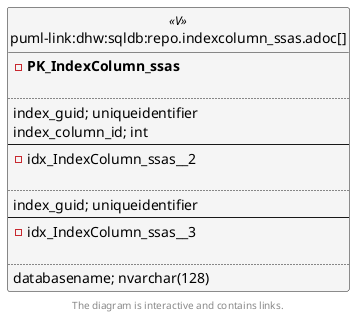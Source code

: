 @startuml
left to right direction
'top to bottom direction
hide circle
'avoide "." issues:
set namespaceSeparator none


skinparam class {
  BackgroundColor White
  BackgroundColor<<FN>> Yellow
  BackgroundColor<<FS>> Yellow
  BackgroundColor<<FT>> LightGray
  BackgroundColor<<IF>> Yellow
  BackgroundColor<<IS>> Yellow
  BackgroundColor<<P>> Aqua
  BackgroundColor<<PC>> Aqua
  BackgroundColor<<SN>> Yellow
  BackgroundColor<<SO>> SlateBlue
  BackgroundColor<<TF>> LightGray
  BackgroundColor<<TR>> Tomato
  BackgroundColor<<U>> White
  BackgroundColor<<V>> WhiteSmoke
  BackgroundColor<<X>> Aqua
  BackgroundColor<<external>> AliceBlue
}


entity "puml-link:dhw:sqldb:repo.indexcolumn_ssas.adoc[]" as repo.IndexColumn_ssas << V >> {
- **PK_IndexColumn_ssas**

..
index_guid; uniqueidentifier
index_column_id; int
--
- idx_IndexColumn_ssas__2

..
index_guid; uniqueidentifier
--
- idx_IndexColumn_ssas__3

..
databasename; nvarchar(128)
}

footer The diagram is interactive and contains links.
@enduml

